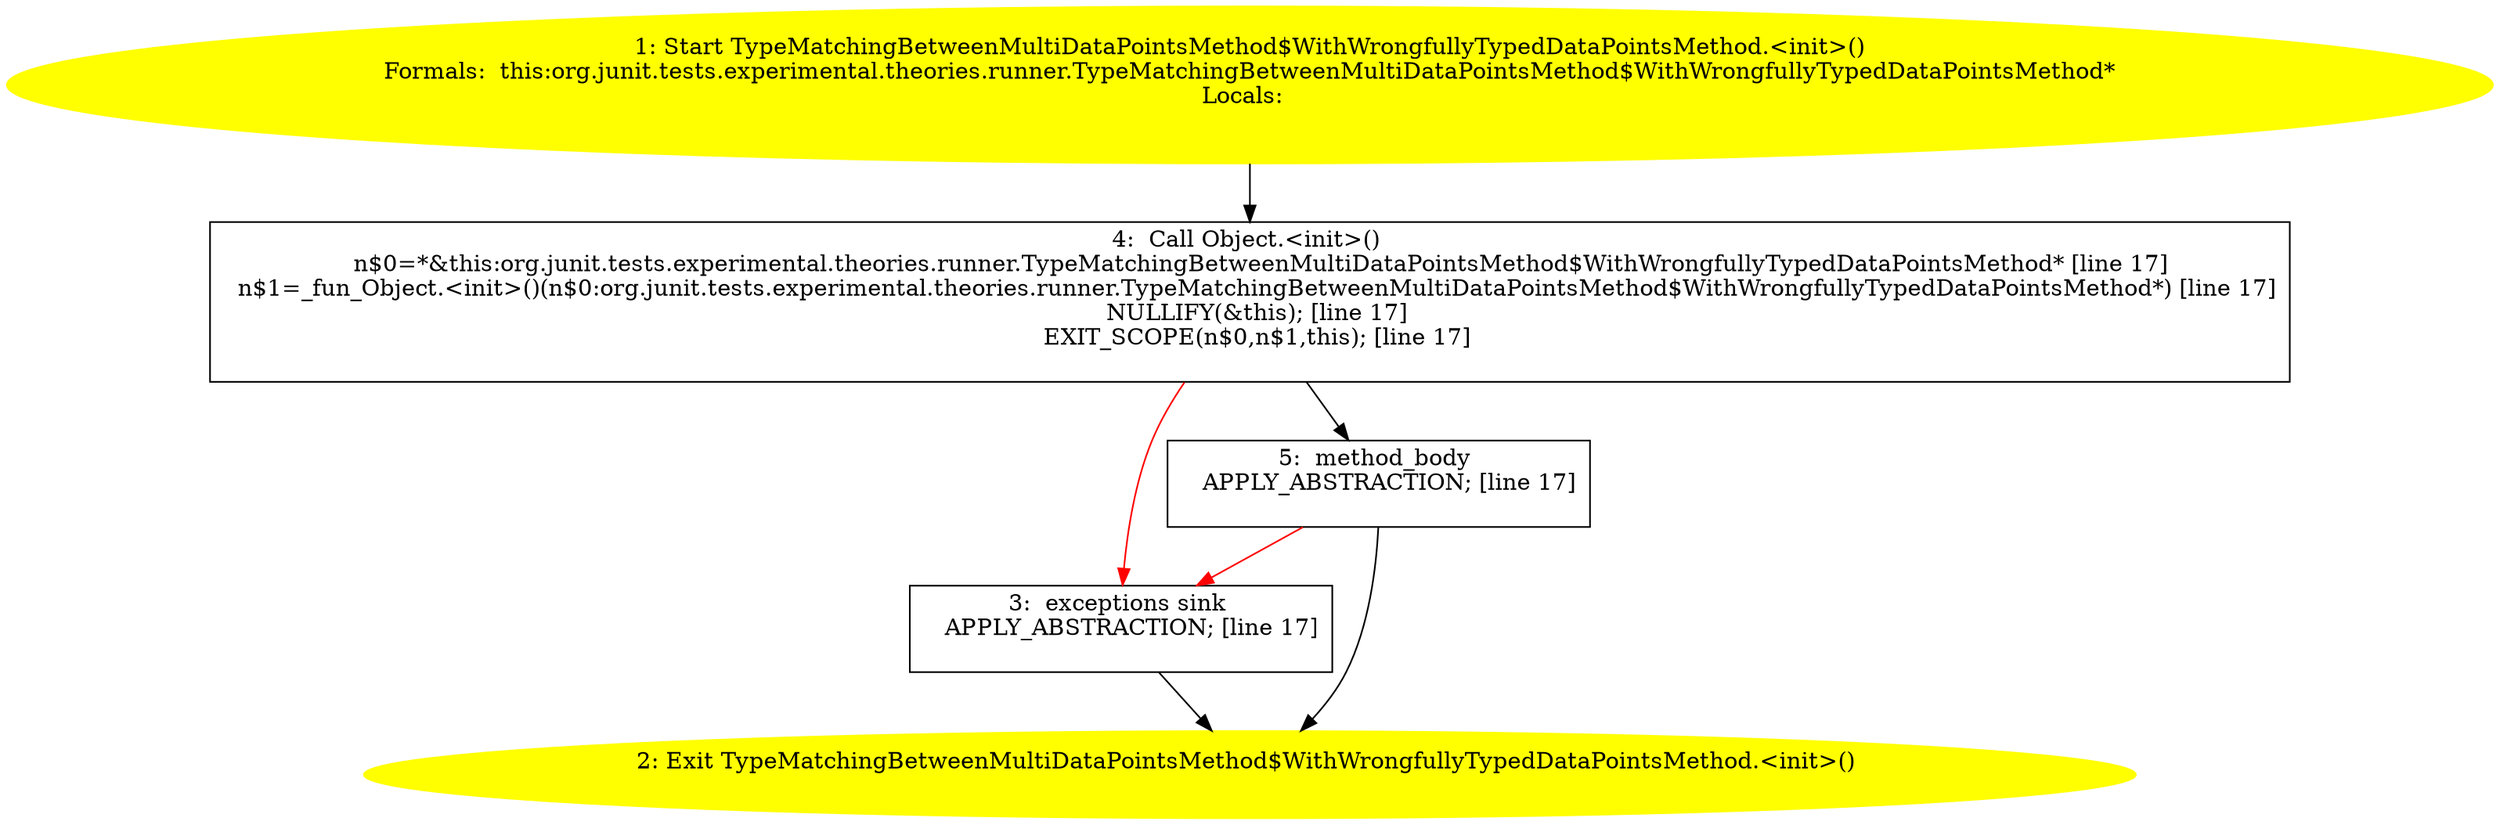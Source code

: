 /* @generated */
digraph cfg {
"org.junit.tests.experimental.theories.runner.TypeMatchingBetweenMultiDataPointsMethod$WithWrongfully.3c10fa1189c33f9621cc567266f6a14b_1" [label="1: Start TypeMatchingBetweenMultiDataPointsMethod$WithWrongfullyTypedDataPointsMethod.<init>()\nFormals:  this:org.junit.tests.experimental.theories.runner.TypeMatchingBetweenMultiDataPointsMethod$WithWrongfullyTypedDataPointsMethod*\nLocals:  \n  " color=yellow style=filled]
	

	 "org.junit.tests.experimental.theories.runner.TypeMatchingBetweenMultiDataPointsMethod$WithWrongfully.3c10fa1189c33f9621cc567266f6a14b_1" -> "org.junit.tests.experimental.theories.runner.TypeMatchingBetweenMultiDataPointsMethod$WithWrongfully.3c10fa1189c33f9621cc567266f6a14b_4" ;
"org.junit.tests.experimental.theories.runner.TypeMatchingBetweenMultiDataPointsMethod$WithWrongfully.3c10fa1189c33f9621cc567266f6a14b_2" [label="2: Exit TypeMatchingBetweenMultiDataPointsMethod$WithWrongfullyTypedDataPointsMethod.<init>() \n  " color=yellow style=filled]
	

"org.junit.tests.experimental.theories.runner.TypeMatchingBetweenMultiDataPointsMethod$WithWrongfully.3c10fa1189c33f9621cc567266f6a14b_3" [label="3:  exceptions sink \n   APPLY_ABSTRACTION; [line 17]\n " shape="box"]
	

	 "org.junit.tests.experimental.theories.runner.TypeMatchingBetweenMultiDataPointsMethod$WithWrongfully.3c10fa1189c33f9621cc567266f6a14b_3" -> "org.junit.tests.experimental.theories.runner.TypeMatchingBetweenMultiDataPointsMethod$WithWrongfully.3c10fa1189c33f9621cc567266f6a14b_2" ;
"org.junit.tests.experimental.theories.runner.TypeMatchingBetweenMultiDataPointsMethod$WithWrongfully.3c10fa1189c33f9621cc567266f6a14b_4" [label="4:  Call Object.<init>() \n   n$0=*&this:org.junit.tests.experimental.theories.runner.TypeMatchingBetweenMultiDataPointsMethod$WithWrongfullyTypedDataPointsMethod* [line 17]\n  n$1=_fun_Object.<init>()(n$0:org.junit.tests.experimental.theories.runner.TypeMatchingBetweenMultiDataPointsMethod$WithWrongfullyTypedDataPointsMethod*) [line 17]\n  NULLIFY(&this); [line 17]\n  EXIT_SCOPE(n$0,n$1,this); [line 17]\n " shape="box"]
	

	 "org.junit.tests.experimental.theories.runner.TypeMatchingBetweenMultiDataPointsMethod$WithWrongfully.3c10fa1189c33f9621cc567266f6a14b_4" -> "org.junit.tests.experimental.theories.runner.TypeMatchingBetweenMultiDataPointsMethod$WithWrongfully.3c10fa1189c33f9621cc567266f6a14b_5" ;
	 "org.junit.tests.experimental.theories.runner.TypeMatchingBetweenMultiDataPointsMethod$WithWrongfully.3c10fa1189c33f9621cc567266f6a14b_4" -> "org.junit.tests.experimental.theories.runner.TypeMatchingBetweenMultiDataPointsMethod$WithWrongfully.3c10fa1189c33f9621cc567266f6a14b_3" [color="red" ];
"org.junit.tests.experimental.theories.runner.TypeMatchingBetweenMultiDataPointsMethod$WithWrongfully.3c10fa1189c33f9621cc567266f6a14b_5" [label="5:  method_body \n   APPLY_ABSTRACTION; [line 17]\n " shape="box"]
	

	 "org.junit.tests.experimental.theories.runner.TypeMatchingBetweenMultiDataPointsMethod$WithWrongfully.3c10fa1189c33f9621cc567266f6a14b_5" -> "org.junit.tests.experimental.theories.runner.TypeMatchingBetweenMultiDataPointsMethod$WithWrongfully.3c10fa1189c33f9621cc567266f6a14b_2" ;
	 "org.junit.tests.experimental.theories.runner.TypeMatchingBetweenMultiDataPointsMethod$WithWrongfully.3c10fa1189c33f9621cc567266f6a14b_5" -> "org.junit.tests.experimental.theories.runner.TypeMatchingBetweenMultiDataPointsMethod$WithWrongfully.3c10fa1189c33f9621cc567266f6a14b_3" [color="red" ];
}
